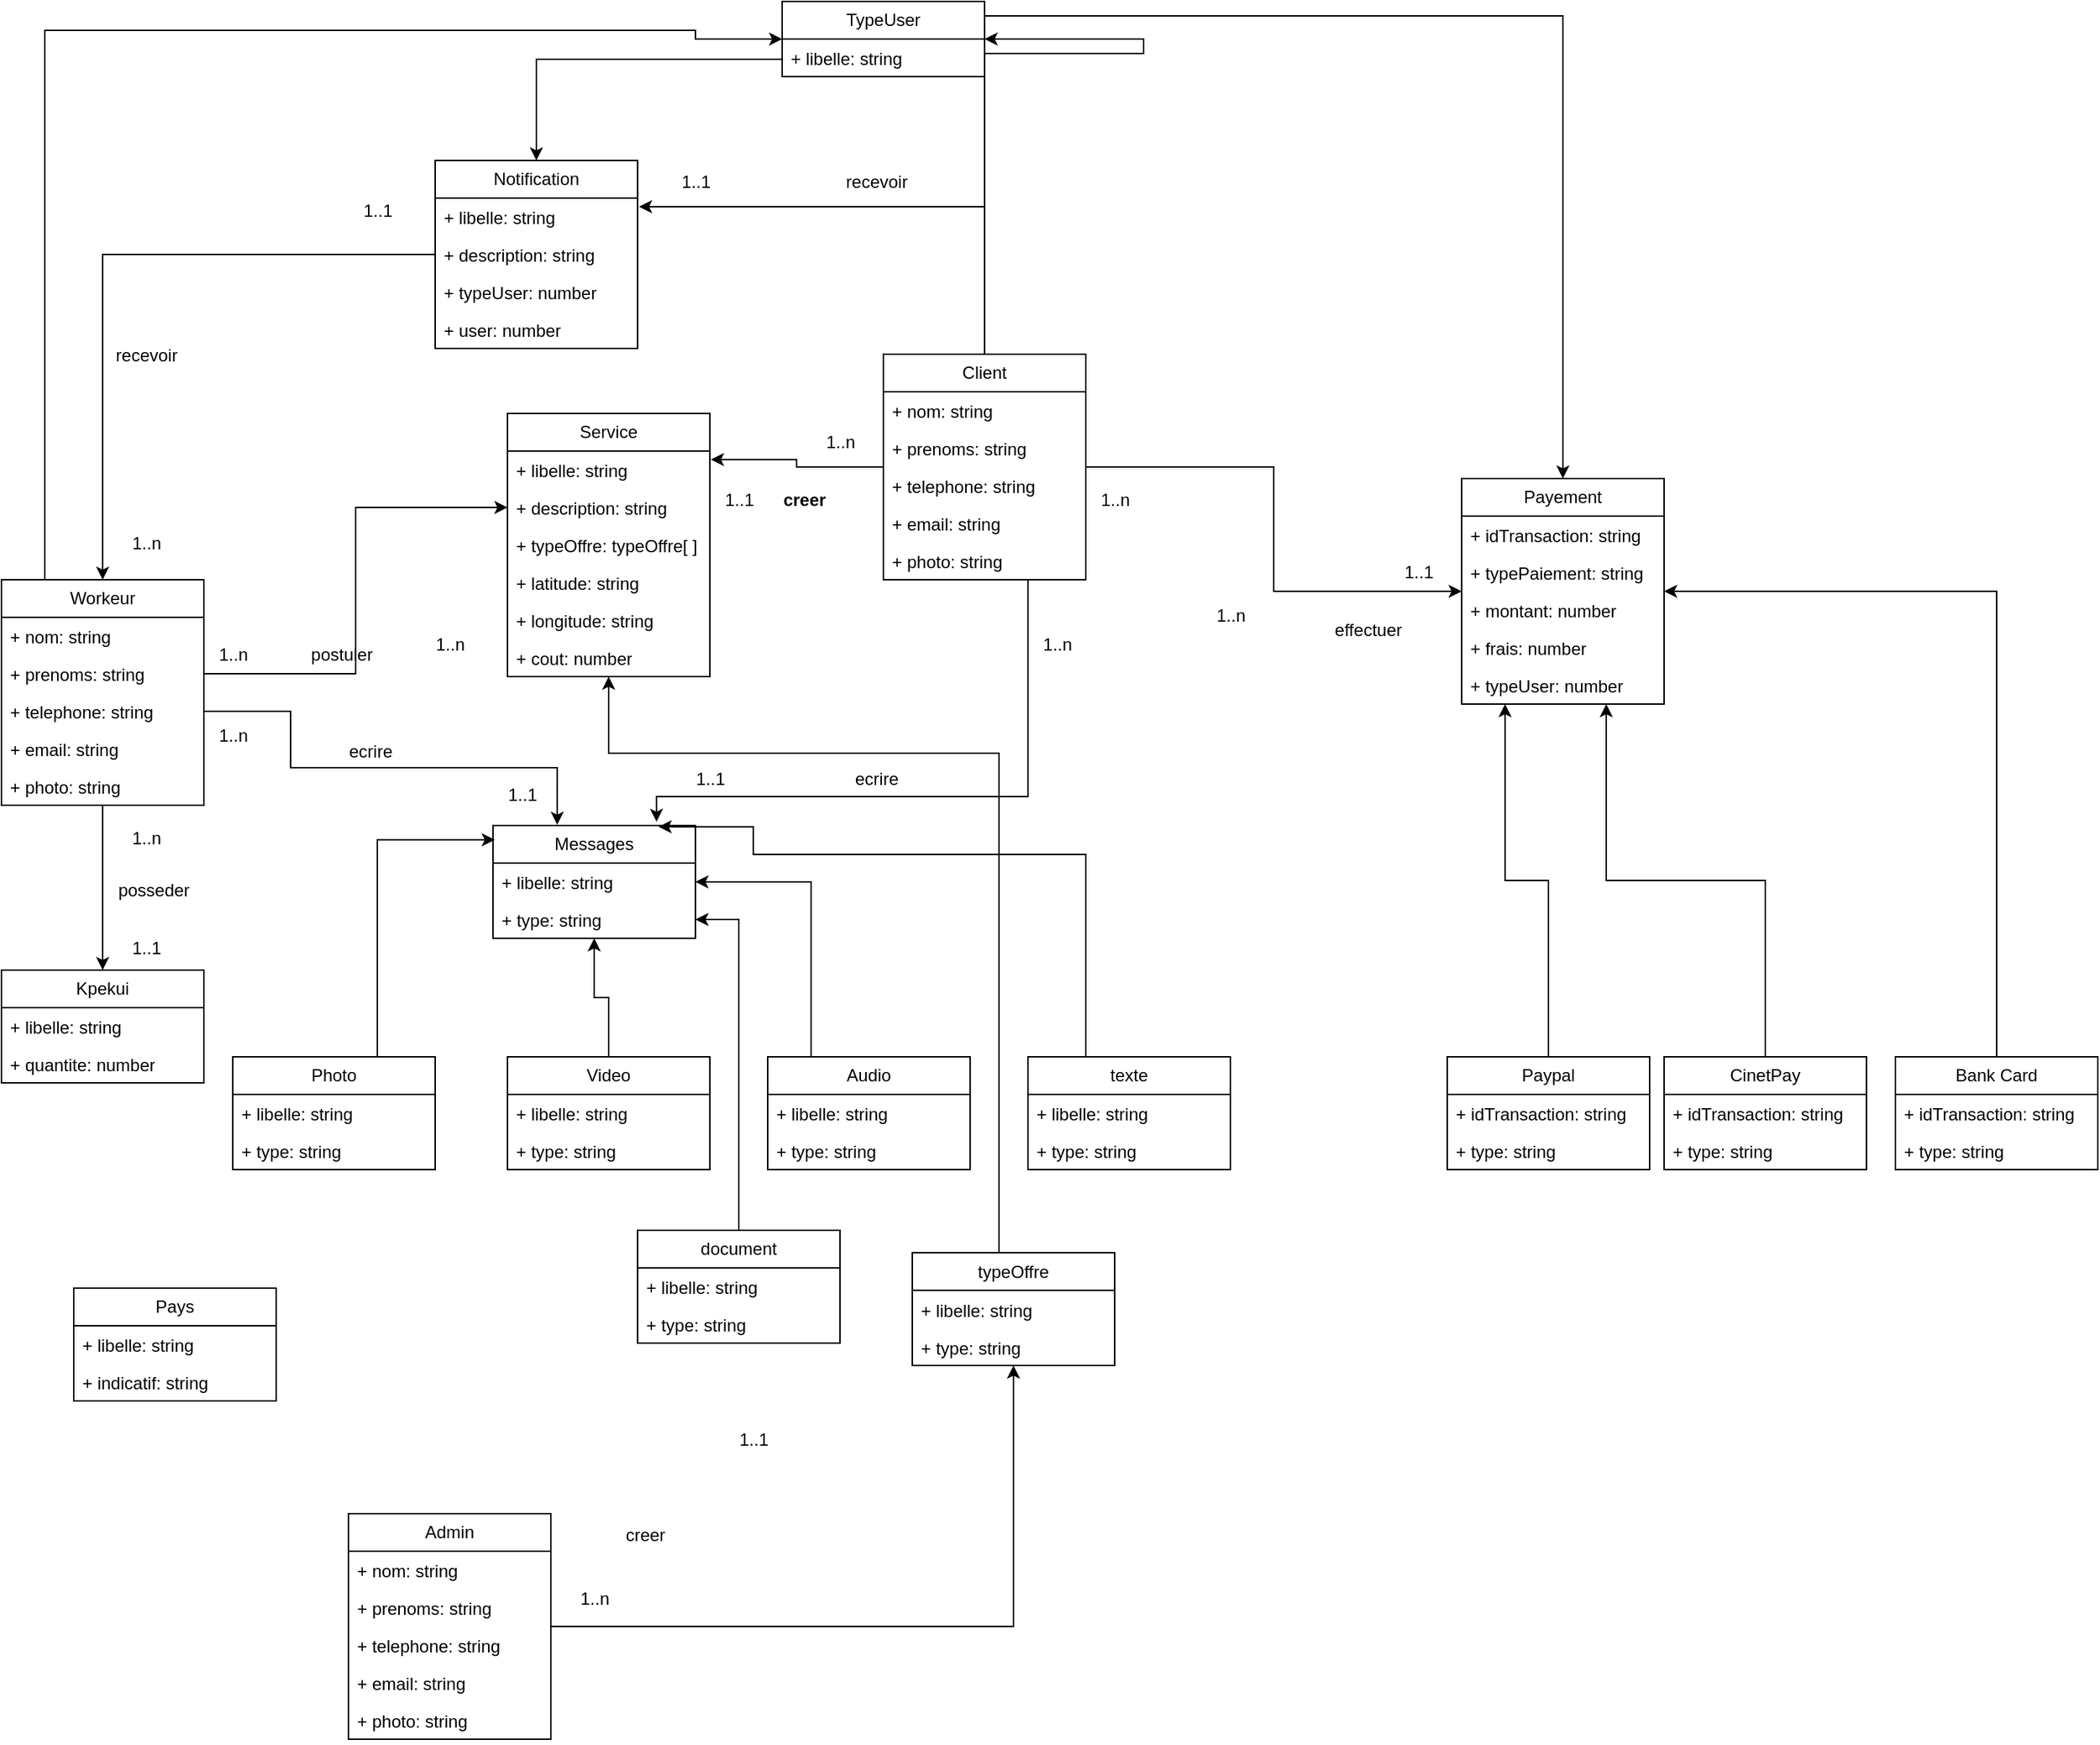 <mxfile version="21.3.8" type="github">
  <diagram id="C5RBs43oDa-KdzZeNtuy" name="Page-1">
    <mxGraphModel dx="637" dy="1489" grid="1" gridSize="10" guides="1" tooltips="1" connect="1" arrows="1" fold="1" page="1" pageScale="1" pageWidth="827" pageHeight="1169" math="0" shadow="0">
      <root>
        <mxCell id="WIyWlLk6GJQsqaUBKTNV-0" />
        <mxCell id="WIyWlLk6GJQsqaUBKTNV-1" parent="WIyWlLk6GJQsqaUBKTNV-0" />
        <mxCell id="6RT0NKWmK1x3yNIF-R0p-103" style="edgeStyle=orthogonalEdgeStyle;rounded=0;orthogonalLoop=1;jettySize=auto;html=1;" parent="WIyWlLk6GJQsqaUBKTNV-1" source="6RT0NKWmK1x3yNIF-R0p-15" target="6RT0NKWmK1x3yNIF-R0p-99" edge="1">
          <mxGeometry relative="1" as="geometry" />
        </mxCell>
        <mxCell id="Tdme0NjsnocyoN_ykCce-9" style="edgeStyle=orthogonalEdgeStyle;rounded=0;orthogonalLoop=1;jettySize=auto;html=1;entryX=0;entryY=0.5;entryDx=0;entryDy=0;" edge="1" parent="WIyWlLk6GJQsqaUBKTNV-1" source="6RT0NKWmK1x3yNIF-R0p-15" target="Tdme0NjsnocyoN_ykCce-4">
          <mxGeometry relative="1" as="geometry">
            <Array as="points">
              <mxPoint x="160" y="-410" />
              <mxPoint x="610" y="-410" />
            </Array>
          </mxGeometry>
        </mxCell>
        <mxCell id="6RT0NKWmK1x3yNIF-R0p-15" value="Workeur" style="swimlane;fontStyle=0;childLayout=stackLayout;horizontal=1;startSize=26;fillColor=none;horizontalStack=0;resizeParent=1;resizeParentMax=0;resizeLast=0;collapsible=1;marginBottom=0;whiteSpace=wrap;html=1;" parent="WIyWlLk6GJQsqaUBKTNV-1" vertex="1">
          <mxGeometry x="130" y="-30" width="140" height="156" as="geometry" />
        </mxCell>
        <mxCell id="6RT0NKWmK1x3yNIF-R0p-16" value="+ nom: string" style="text;strokeColor=none;fillColor=none;align=left;verticalAlign=top;spacingLeft=4;spacingRight=4;overflow=hidden;rotatable=0;points=[[0,0.5],[1,0.5]];portConstraint=eastwest;whiteSpace=wrap;html=1;" parent="6RT0NKWmK1x3yNIF-R0p-15" vertex="1">
          <mxGeometry y="26" width="140" height="26" as="geometry" />
        </mxCell>
        <mxCell id="6RT0NKWmK1x3yNIF-R0p-17" value="+ prenoms: string" style="text;strokeColor=none;fillColor=none;align=left;verticalAlign=top;spacingLeft=4;spacingRight=4;overflow=hidden;rotatable=0;points=[[0,0.5],[1,0.5]];portConstraint=eastwest;whiteSpace=wrap;html=1;" parent="6RT0NKWmK1x3yNIF-R0p-15" vertex="1">
          <mxGeometry y="52" width="140" height="26" as="geometry" />
        </mxCell>
        <mxCell id="6RT0NKWmK1x3yNIF-R0p-18" value="+ telephone: string" style="text;strokeColor=none;fillColor=none;align=left;verticalAlign=top;spacingLeft=4;spacingRight=4;overflow=hidden;rotatable=0;points=[[0,0.5],[1,0.5]];portConstraint=eastwest;whiteSpace=wrap;html=1;" parent="6RT0NKWmK1x3yNIF-R0p-15" vertex="1">
          <mxGeometry y="78" width="140" height="26" as="geometry" />
        </mxCell>
        <mxCell id="6RT0NKWmK1x3yNIF-R0p-19" value="+ email: string" style="text;strokeColor=none;fillColor=none;align=left;verticalAlign=top;spacingLeft=4;spacingRight=4;overflow=hidden;rotatable=0;points=[[0,0.5],[1,0.5]];portConstraint=eastwest;whiteSpace=wrap;html=1;" parent="6RT0NKWmK1x3yNIF-R0p-15" vertex="1">
          <mxGeometry y="104" width="140" height="26" as="geometry" />
        </mxCell>
        <mxCell id="6RT0NKWmK1x3yNIF-R0p-37" value="+ photo: string" style="text;strokeColor=none;fillColor=none;align=left;verticalAlign=top;spacingLeft=4;spacingRight=4;overflow=hidden;rotatable=0;points=[[0,0.5],[1,0.5]];portConstraint=eastwest;whiteSpace=wrap;html=1;" parent="6RT0NKWmK1x3yNIF-R0p-15" vertex="1">
          <mxGeometry y="130" width="140" height="26" as="geometry" />
        </mxCell>
        <mxCell id="6RT0NKWmK1x3yNIF-R0p-22" value="Service" style="swimlane;fontStyle=0;childLayout=stackLayout;horizontal=1;startSize=26;fillColor=none;horizontalStack=0;resizeParent=1;resizeParentMax=0;resizeLast=0;collapsible=1;marginBottom=0;whiteSpace=wrap;html=1;" parent="WIyWlLk6GJQsqaUBKTNV-1" vertex="1">
          <mxGeometry x="480" y="-145" width="140" height="182" as="geometry" />
        </mxCell>
        <mxCell id="6RT0NKWmK1x3yNIF-R0p-23" value="+ libelle: string" style="text;strokeColor=none;fillColor=none;align=left;verticalAlign=top;spacingLeft=4;spacingRight=4;overflow=hidden;rotatable=0;points=[[0,0.5],[1,0.5]];portConstraint=eastwest;whiteSpace=wrap;html=1;" parent="6RT0NKWmK1x3yNIF-R0p-22" vertex="1">
          <mxGeometry y="26" width="140" height="26" as="geometry" />
        </mxCell>
        <mxCell id="6RT0NKWmK1x3yNIF-R0p-24" value="+ description: string" style="text;strokeColor=none;fillColor=none;align=left;verticalAlign=top;spacingLeft=4;spacingRight=4;overflow=hidden;rotatable=0;points=[[0,0.5],[1,0.5]];portConstraint=eastwest;whiteSpace=wrap;html=1;" parent="6RT0NKWmK1x3yNIF-R0p-22" vertex="1">
          <mxGeometry y="52" width="140" height="26" as="geometry" />
        </mxCell>
        <mxCell id="6RT0NKWmK1x3yNIF-R0p-25" value="+ typeOffre: typeOffre[ ]" style="text;strokeColor=none;fillColor=none;align=left;verticalAlign=top;spacingLeft=4;spacingRight=4;overflow=hidden;rotatable=0;points=[[0,0.5],[1,0.5]];portConstraint=eastwest;whiteSpace=wrap;html=1;" parent="6RT0NKWmK1x3yNIF-R0p-22" vertex="1">
          <mxGeometry y="78" width="140" height="26" as="geometry" />
        </mxCell>
        <mxCell id="6RT0NKWmK1x3yNIF-R0p-125" value="+ latitude: string" style="text;strokeColor=none;fillColor=none;align=left;verticalAlign=top;spacingLeft=4;spacingRight=4;overflow=hidden;rotatable=0;points=[[0,0.5],[1,0.5]];portConstraint=eastwest;whiteSpace=wrap;html=1;" parent="6RT0NKWmK1x3yNIF-R0p-22" vertex="1">
          <mxGeometry y="104" width="140" height="26" as="geometry" />
        </mxCell>
        <mxCell id="6RT0NKWmK1x3yNIF-R0p-126" value="+ longitude: string" style="text;strokeColor=none;fillColor=none;align=left;verticalAlign=top;spacingLeft=4;spacingRight=4;overflow=hidden;rotatable=0;points=[[0,0.5],[1,0.5]];portConstraint=eastwest;whiteSpace=wrap;html=1;" parent="6RT0NKWmK1x3yNIF-R0p-22" vertex="1">
          <mxGeometry y="130" width="140" height="26" as="geometry" />
        </mxCell>
        <mxCell id="6RT0NKWmK1x3yNIF-R0p-127" value="+ cout: number" style="text;strokeColor=none;fillColor=none;align=left;verticalAlign=top;spacingLeft=4;spacingRight=4;overflow=hidden;rotatable=0;points=[[0,0.5],[1,0.5]];portConstraint=eastwest;whiteSpace=wrap;html=1;" parent="6RT0NKWmK1x3yNIF-R0p-22" vertex="1">
          <mxGeometry y="156" width="140" height="26" as="geometry" />
        </mxCell>
        <mxCell id="6RT0NKWmK1x3yNIF-R0p-27" style="edgeStyle=orthogonalEdgeStyle;rounded=0;orthogonalLoop=1;jettySize=auto;html=1;entryX=0;entryY=0.5;entryDx=0;entryDy=0;" parent="WIyWlLk6GJQsqaUBKTNV-1" source="6RT0NKWmK1x3yNIF-R0p-17" target="6RT0NKWmK1x3yNIF-R0p-24" edge="1">
          <mxGeometry relative="1" as="geometry" />
        </mxCell>
        <mxCell id="6RT0NKWmK1x3yNIF-R0p-28" value="1..n" style="text;html=1;align=center;verticalAlign=middle;resizable=0;points=[];autosize=1;strokeColor=none;fillColor=none;" parent="WIyWlLk6GJQsqaUBKTNV-1" vertex="1">
          <mxGeometry x="270" y="7" width="40" height="30" as="geometry" />
        </mxCell>
        <mxCell id="6RT0NKWmK1x3yNIF-R0p-29" value="1..n" style="text;html=1;align=center;verticalAlign=middle;resizable=0;points=[];autosize=1;strokeColor=none;fillColor=none;" parent="WIyWlLk6GJQsqaUBKTNV-1" vertex="1">
          <mxGeometry x="420" width="40" height="30" as="geometry" />
        </mxCell>
        <mxCell id="6RT0NKWmK1x3yNIF-R0p-30" value="postuler" style="text;html=1;align=center;verticalAlign=middle;resizable=0;points=[];autosize=1;strokeColor=none;fillColor=none;" parent="WIyWlLk6GJQsqaUBKTNV-1" vertex="1">
          <mxGeometry x="330" y="7" width="70" height="30" as="geometry" />
        </mxCell>
        <mxCell id="6RT0NKWmK1x3yNIF-R0p-39" style="edgeStyle=orthogonalEdgeStyle;rounded=0;orthogonalLoop=1;jettySize=auto;html=1;entryX=1.005;entryY=0.175;entryDx=0;entryDy=0;entryPerimeter=0;" parent="WIyWlLk6GJQsqaUBKTNV-1" source="6RT0NKWmK1x3yNIF-R0p-31" target="6RT0NKWmK1x3yNIF-R0p-22" edge="1">
          <mxGeometry relative="1" as="geometry" />
        </mxCell>
        <mxCell id="6RT0NKWmK1x3yNIF-R0p-68" style="edgeStyle=orthogonalEdgeStyle;rounded=0;orthogonalLoop=1;jettySize=auto;html=1;entryX=0.808;entryY=-0.033;entryDx=0;entryDy=0;entryPerimeter=0;" parent="WIyWlLk6GJQsqaUBKTNV-1" source="6RT0NKWmK1x3yNIF-R0p-31" target="6RT0NKWmK1x3yNIF-R0p-43" edge="1">
          <mxGeometry relative="1" as="geometry">
            <Array as="points">
              <mxPoint x="840" y="120" />
              <mxPoint x="583" y="120" />
            </Array>
          </mxGeometry>
        </mxCell>
        <mxCell id="6RT0NKWmK1x3yNIF-R0p-113" style="edgeStyle=orthogonalEdgeStyle;rounded=0;orthogonalLoop=1;jettySize=auto;html=1;entryX=1.007;entryY=0.231;entryDx=0;entryDy=0;entryPerimeter=0;" parent="WIyWlLk6GJQsqaUBKTNV-1" source="6RT0NKWmK1x3yNIF-R0p-31" target="6RT0NKWmK1x3yNIF-R0p-108" edge="1">
          <mxGeometry relative="1" as="geometry" />
        </mxCell>
        <mxCell id="Tdme0NjsnocyoN_ykCce-10" style="edgeStyle=orthogonalEdgeStyle;rounded=0;orthogonalLoop=1;jettySize=auto;html=1;entryX=1;entryY=0.5;entryDx=0;entryDy=0;" edge="1" parent="WIyWlLk6GJQsqaUBKTNV-1" source="6RT0NKWmK1x3yNIF-R0p-31" target="Tdme0NjsnocyoN_ykCce-4">
          <mxGeometry relative="1" as="geometry">
            <Array as="points">
              <mxPoint x="920" y="-394" />
            </Array>
          </mxGeometry>
        </mxCell>
        <mxCell id="Tdme0NjsnocyoN_ykCce-14" style="edgeStyle=orthogonalEdgeStyle;rounded=0;orthogonalLoop=1;jettySize=auto;html=1;" edge="1" parent="WIyWlLk6GJQsqaUBKTNV-1" source="6RT0NKWmK1x3yNIF-R0p-31" target="6RT0NKWmK1x3yNIF-R0p-75">
          <mxGeometry relative="1" as="geometry" />
        </mxCell>
        <mxCell id="6RT0NKWmK1x3yNIF-R0p-31" value="Client" style="swimlane;fontStyle=0;childLayout=stackLayout;horizontal=1;startSize=26;fillColor=none;horizontalStack=0;resizeParent=1;resizeParentMax=0;resizeLast=0;collapsible=1;marginBottom=0;whiteSpace=wrap;html=1;" parent="WIyWlLk6GJQsqaUBKTNV-1" vertex="1">
          <mxGeometry x="740" y="-186" width="140" height="156" as="geometry" />
        </mxCell>
        <mxCell id="6RT0NKWmK1x3yNIF-R0p-32" value="+ nom: string" style="text;strokeColor=none;fillColor=none;align=left;verticalAlign=top;spacingLeft=4;spacingRight=4;overflow=hidden;rotatable=0;points=[[0,0.5],[1,0.5]];portConstraint=eastwest;whiteSpace=wrap;html=1;" parent="6RT0NKWmK1x3yNIF-R0p-31" vertex="1">
          <mxGeometry y="26" width="140" height="26" as="geometry" />
        </mxCell>
        <mxCell id="6RT0NKWmK1x3yNIF-R0p-33" value="+ prenoms: string" style="text;strokeColor=none;fillColor=none;align=left;verticalAlign=top;spacingLeft=4;spacingRight=4;overflow=hidden;rotatable=0;points=[[0,0.5],[1,0.5]];portConstraint=eastwest;whiteSpace=wrap;html=1;" parent="6RT0NKWmK1x3yNIF-R0p-31" vertex="1">
          <mxGeometry y="52" width="140" height="26" as="geometry" />
        </mxCell>
        <mxCell id="6RT0NKWmK1x3yNIF-R0p-34" value="+ telephone: string" style="text;strokeColor=none;fillColor=none;align=left;verticalAlign=top;spacingLeft=4;spacingRight=4;overflow=hidden;rotatable=0;points=[[0,0.5],[1,0.5]];portConstraint=eastwest;whiteSpace=wrap;html=1;" parent="6RT0NKWmK1x3yNIF-R0p-31" vertex="1">
          <mxGeometry y="78" width="140" height="26" as="geometry" />
        </mxCell>
        <mxCell id="6RT0NKWmK1x3yNIF-R0p-35" value="+ email: string" style="text;strokeColor=none;fillColor=none;align=left;verticalAlign=top;spacingLeft=4;spacingRight=4;overflow=hidden;rotatable=0;points=[[0,0.5],[1,0.5]];portConstraint=eastwest;whiteSpace=wrap;html=1;" parent="6RT0NKWmK1x3yNIF-R0p-31" vertex="1">
          <mxGeometry y="104" width="140" height="26" as="geometry" />
        </mxCell>
        <mxCell id="6RT0NKWmK1x3yNIF-R0p-38" value="+ photo: string" style="text;strokeColor=none;fillColor=none;align=left;verticalAlign=top;spacingLeft=4;spacingRight=4;overflow=hidden;rotatable=0;points=[[0,0.5],[1,0.5]];portConstraint=eastwest;whiteSpace=wrap;html=1;" parent="6RT0NKWmK1x3yNIF-R0p-31" vertex="1">
          <mxGeometry y="130" width="140" height="26" as="geometry" />
        </mxCell>
        <mxCell id="6RT0NKWmK1x3yNIF-R0p-40" value="1..n" style="text;html=1;align=center;verticalAlign=middle;resizable=0;points=[];autosize=1;strokeColor=none;fillColor=none;" parent="WIyWlLk6GJQsqaUBKTNV-1" vertex="1">
          <mxGeometry x="690" y="-140" width="40" height="30" as="geometry" />
        </mxCell>
        <mxCell id="6RT0NKWmK1x3yNIF-R0p-41" value="creer" style="text;html=1;align=center;verticalAlign=middle;resizable=0;points=[];autosize=1;strokeColor=none;fillColor=none;fontStyle=1" parent="WIyWlLk6GJQsqaUBKTNV-1" vertex="1">
          <mxGeometry x="660" y="-100" width="50" height="30" as="geometry" />
        </mxCell>
        <mxCell id="6RT0NKWmK1x3yNIF-R0p-42" value="1..1" style="text;html=1;align=center;verticalAlign=middle;resizable=0;points=[];autosize=1;strokeColor=none;fillColor=none;" parent="WIyWlLk6GJQsqaUBKTNV-1" vertex="1">
          <mxGeometry x="620" y="-100" width="40" height="30" as="geometry" />
        </mxCell>
        <mxCell id="6RT0NKWmK1x3yNIF-R0p-43" value="Messages" style="swimlane;fontStyle=0;childLayout=stackLayout;horizontal=1;startSize=26;fillColor=none;horizontalStack=0;resizeParent=1;resizeParentMax=0;resizeLast=0;collapsible=1;marginBottom=0;whiteSpace=wrap;html=1;" parent="WIyWlLk6GJQsqaUBKTNV-1" vertex="1">
          <mxGeometry x="470" y="140" width="140" height="78" as="geometry" />
        </mxCell>
        <mxCell id="6RT0NKWmK1x3yNIF-R0p-44" value="+ libelle: string" style="text;strokeColor=none;fillColor=none;align=left;verticalAlign=top;spacingLeft=4;spacingRight=4;overflow=hidden;rotatable=0;points=[[0,0.5],[1,0.5]];portConstraint=eastwest;whiteSpace=wrap;html=1;" parent="6RT0NKWmK1x3yNIF-R0p-43" vertex="1">
          <mxGeometry y="26" width="140" height="26" as="geometry" />
        </mxCell>
        <mxCell id="6RT0NKWmK1x3yNIF-R0p-47" value="+ type: string" style="text;strokeColor=none;fillColor=none;align=left;verticalAlign=top;spacingLeft=4;spacingRight=4;overflow=hidden;rotatable=0;points=[[0,0.5],[1,0.5]];portConstraint=eastwest;whiteSpace=wrap;html=1;" parent="6RT0NKWmK1x3yNIF-R0p-43" vertex="1">
          <mxGeometry y="52" width="140" height="26" as="geometry" />
        </mxCell>
        <mxCell id="6RT0NKWmK1x3yNIF-R0p-62" style="edgeStyle=orthogonalEdgeStyle;rounded=0;orthogonalLoop=1;jettySize=auto;html=1;entryX=0.009;entryY=0.127;entryDx=0;entryDy=0;entryPerimeter=0;" parent="WIyWlLk6GJQsqaUBKTNV-1" source="6RT0NKWmK1x3yNIF-R0p-48" target="6RT0NKWmK1x3yNIF-R0p-43" edge="1">
          <mxGeometry relative="1" as="geometry">
            <Array as="points">
              <mxPoint x="390" y="150" />
            </Array>
          </mxGeometry>
        </mxCell>
        <mxCell id="6RT0NKWmK1x3yNIF-R0p-48" value="Photo" style="swimlane;fontStyle=0;childLayout=stackLayout;horizontal=1;startSize=26;fillColor=none;horizontalStack=0;resizeParent=1;resizeParentMax=0;resizeLast=0;collapsible=1;marginBottom=0;whiteSpace=wrap;html=1;" parent="WIyWlLk6GJQsqaUBKTNV-1" vertex="1">
          <mxGeometry x="290" y="300" width="140" height="78" as="geometry" />
        </mxCell>
        <mxCell id="6RT0NKWmK1x3yNIF-R0p-49" value="+ libelle: string" style="text;strokeColor=none;fillColor=none;align=left;verticalAlign=top;spacingLeft=4;spacingRight=4;overflow=hidden;rotatable=0;points=[[0,0.5],[1,0.5]];portConstraint=eastwest;whiteSpace=wrap;html=1;" parent="6RT0NKWmK1x3yNIF-R0p-48" vertex="1">
          <mxGeometry y="26" width="140" height="26" as="geometry" />
        </mxCell>
        <mxCell id="6RT0NKWmK1x3yNIF-R0p-50" value="+ type: string" style="text;strokeColor=none;fillColor=none;align=left;verticalAlign=top;spacingLeft=4;spacingRight=4;overflow=hidden;rotatable=0;points=[[0,0.5],[1,0.5]];portConstraint=eastwest;whiteSpace=wrap;html=1;" parent="6RT0NKWmK1x3yNIF-R0p-48" vertex="1">
          <mxGeometry y="52" width="140" height="26" as="geometry" />
        </mxCell>
        <mxCell id="6RT0NKWmK1x3yNIF-R0p-61" style="edgeStyle=orthogonalEdgeStyle;rounded=0;orthogonalLoop=1;jettySize=auto;html=1;" parent="WIyWlLk6GJQsqaUBKTNV-1" source="6RT0NKWmK1x3yNIF-R0p-51" target="6RT0NKWmK1x3yNIF-R0p-43" edge="1">
          <mxGeometry relative="1" as="geometry" />
        </mxCell>
        <mxCell id="6RT0NKWmK1x3yNIF-R0p-51" value="Video" style="swimlane;fontStyle=0;childLayout=stackLayout;horizontal=1;startSize=26;fillColor=none;horizontalStack=0;resizeParent=1;resizeParentMax=0;resizeLast=0;collapsible=1;marginBottom=0;whiteSpace=wrap;html=1;" parent="WIyWlLk6GJQsqaUBKTNV-1" vertex="1">
          <mxGeometry x="480" y="300" width="140" height="78" as="geometry" />
        </mxCell>
        <mxCell id="6RT0NKWmK1x3yNIF-R0p-52" value="+ libelle: string" style="text;strokeColor=none;fillColor=none;align=left;verticalAlign=top;spacingLeft=4;spacingRight=4;overflow=hidden;rotatable=0;points=[[0,0.5],[1,0.5]];portConstraint=eastwest;whiteSpace=wrap;html=1;" parent="6RT0NKWmK1x3yNIF-R0p-51" vertex="1">
          <mxGeometry y="26" width="140" height="26" as="geometry" />
        </mxCell>
        <mxCell id="6RT0NKWmK1x3yNIF-R0p-53" value="+ type: string" style="text;strokeColor=none;fillColor=none;align=left;verticalAlign=top;spacingLeft=4;spacingRight=4;overflow=hidden;rotatable=0;points=[[0,0.5],[1,0.5]];portConstraint=eastwest;whiteSpace=wrap;html=1;" parent="6RT0NKWmK1x3yNIF-R0p-51" vertex="1">
          <mxGeometry y="52" width="140" height="26" as="geometry" />
        </mxCell>
        <mxCell id="6RT0NKWmK1x3yNIF-R0p-63" style="edgeStyle=orthogonalEdgeStyle;rounded=0;orthogonalLoop=1;jettySize=auto;html=1;" parent="WIyWlLk6GJQsqaUBKTNV-1" source="6RT0NKWmK1x3yNIF-R0p-54" target="6RT0NKWmK1x3yNIF-R0p-43" edge="1">
          <mxGeometry relative="1" as="geometry">
            <Array as="points">
              <mxPoint x="690" y="179" />
            </Array>
          </mxGeometry>
        </mxCell>
        <mxCell id="6RT0NKWmK1x3yNIF-R0p-54" value="Audio" style="swimlane;fontStyle=0;childLayout=stackLayout;horizontal=1;startSize=26;fillColor=none;horizontalStack=0;resizeParent=1;resizeParentMax=0;resizeLast=0;collapsible=1;marginBottom=0;whiteSpace=wrap;html=1;" parent="WIyWlLk6GJQsqaUBKTNV-1" vertex="1">
          <mxGeometry x="660" y="300" width="140" height="78" as="geometry" />
        </mxCell>
        <mxCell id="6RT0NKWmK1x3yNIF-R0p-55" value="+ libelle: string" style="text;strokeColor=none;fillColor=none;align=left;verticalAlign=top;spacingLeft=4;spacingRight=4;overflow=hidden;rotatable=0;points=[[0,0.5],[1,0.5]];portConstraint=eastwest;whiteSpace=wrap;html=1;" parent="6RT0NKWmK1x3yNIF-R0p-54" vertex="1">
          <mxGeometry y="26" width="140" height="26" as="geometry" />
        </mxCell>
        <mxCell id="6RT0NKWmK1x3yNIF-R0p-56" value="+ type: string" style="text;strokeColor=none;fillColor=none;align=left;verticalAlign=top;spacingLeft=4;spacingRight=4;overflow=hidden;rotatable=0;points=[[0,0.5],[1,0.5]];portConstraint=eastwest;whiteSpace=wrap;html=1;" parent="6RT0NKWmK1x3yNIF-R0p-54" vertex="1">
          <mxGeometry y="52" width="140" height="26" as="geometry" />
        </mxCell>
        <mxCell id="6RT0NKWmK1x3yNIF-R0p-64" style="edgeStyle=orthogonalEdgeStyle;rounded=0;orthogonalLoop=1;jettySize=auto;html=1;entryX=0.818;entryY=0.011;entryDx=0;entryDy=0;entryPerimeter=0;" parent="WIyWlLk6GJQsqaUBKTNV-1" source="6RT0NKWmK1x3yNIF-R0p-57" target="6RT0NKWmK1x3yNIF-R0p-43" edge="1">
          <mxGeometry relative="1" as="geometry">
            <Array as="points">
              <mxPoint x="880" y="160" />
              <mxPoint x="650" y="160" />
              <mxPoint x="650" y="141" />
            </Array>
          </mxGeometry>
        </mxCell>
        <mxCell id="6RT0NKWmK1x3yNIF-R0p-57" value="texte" style="swimlane;fontStyle=0;childLayout=stackLayout;horizontal=1;startSize=26;fillColor=none;horizontalStack=0;resizeParent=1;resizeParentMax=0;resizeLast=0;collapsible=1;marginBottom=0;whiteSpace=wrap;html=1;" parent="WIyWlLk6GJQsqaUBKTNV-1" vertex="1">
          <mxGeometry x="840" y="300" width="140" height="78" as="geometry" />
        </mxCell>
        <mxCell id="6RT0NKWmK1x3yNIF-R0p-58" value="+ libelle: string" style="text;strokeColor=none;fillColor=none;align=left;verticalAlign=top;spacingLeft=4;spacingRight=4;overflow=hidden;rotatable=0;points=[[0,0.5],[1,0.5]];portConstraint=eastwest;whiteSpace=wrap;html=1;" parent="6RT0NKWmK1x3yNIF-R0p-57" vertex="1">
          <mxGeometry y="26" width="140" height="26" as="geometry" />
        </mxCell>
        <mxCell id="6RT0NKWmK1x3yNIF-R0p-59" value="+ type: string" style="text;strokeColor=none;fillColor=none;align=left;verticalAlign=top;spacingLeft=4;spacingRight=4;overflow=hidden;rotatable=0;points=[[0,0.5],[1,0.5]];portConstraint=eastwest;whiteSpace=wrap;html=1;" parent="6RT0NKWmK1x3yNIF-R0p-57" vertex="1">
          <mxGeometry y="52" width="140" height="26" as="geometry" />
        </mxCell>
        <mxCell id="6RT0NKWmK1x3yNIF-R0p-66" style="edgeStyle=orthogonalEdgeStyle;rounded=0;orthogonalLoop=1;jettySize=auto;html=1;entryX=0.317;entryY=-0.007;entryDx=0;entryDy=0;entryPerimeter=0;" parent="WIyWlLk6GJQsqaUBKTNV-1" source="6RT0NKWmK1x3yNIF-R0p-18" target="6RT0NKWmK1x3yNIF-R0p-43" edge="1">
          <mxGeometry relative="1" as="geometry">
            <Array as="points">
              <mxPoint x="330" y="61" />
              <mxPoint x="330" y="100" />
              <mxPoint x="514" y="100" />
            </Array>
          </mxGeometry>
        </mxCell>
        <mxCell id="6RT0NKWmK1x3yNIF-R0p-67" value="ecrire" style="text;html=1;align=center;verticalAlign=middle;resizable=0;points=[];autosize=1;strokeColor=none;fillColor=none;" parent="WIyWlLk6GJQsqaUBKTNV-1" vertex="1">
          <mxGeometry x="360" y="74" width="50" height="30" as="geometry" />
        </mxCell>
        <mxCell id="6RT0NKWmK1x3yNIF-R0p-69" value="ecrire" style="text;html=1;align=center;verticalAlign=middle;resizable=0;points=[];autosize=1;strokeColor=none;fillColor=none;" parent="WIyWlLk6GJQsqaUBKTNV-1" vertex="1">
          <mxGeometry x="710" y="93" width="50" height="30" as="geometry" />
        </mxCell>
        <mxCell id="6RT0NKWmK1x3yNIF-R0p-70" value="1..n" style="text;html=1;align=center;verticalAlign=middle;resizable=0;points=[];autosize=1;strokeColor=none;fillColor=none;" parent="WIyWlLk6GJQsqaUBKTNV-1" vertex="1">
          <mxGeometry x="270" y="63" width="40" height="30" as="geometry" />
        </mxCell>
        <mxCell id="6RT0NKWmK1x3yNIF-R0p-71" value="1..n" style="text;html=1;align=center;verticalAlign=middle;resizable=0;points=[];autosize=1;strokeColor=none;fillColor=none;" parent="WIyWlLk6GJQsqaUBKTNV-1" vertex="1">
          <mxGeometry x="840" width="40" height="30" as="geometry" />
        </mxCell>
        <mxCell id="6RT0NKWmK1x3yNIF-R0p-72" value="1..1" style="text;html=1;align=center;verticalAlign=middle;resizable=0;points=[];autosize=1;strokeColor=none;fillColor=none;" parent="WIyWlLk6GJQsqaUBKTNV-1" vertex="1">
          <mxGeometry x="600" y="93" width="40" height="30" as="geometry" />
        </mxCell>
        <mxCell id="6RT0NKWmK1x3yNIF-R0p-73" value="1..1" style="text;html=1;align=center;verticalAlign=middle;resizable=0;points=[];autosize=1;strokeColor=none;fillColor=none;" parent="WIyWlLk6GJQsqaUBKTNV-1" vertex="1">
          <mxGeometry x="470" y="104" width="40" height="30" as="geometry" />
        </mxCell>
        <mxCell id="6RT0NKWmK1x3yNIF-R0p-75" value="Payement" style="swimlane;fontStyle=0;childLayout=stackLayout;horizontal=1;startSize=26;fillColor=none;horizontalStack=0;resizeParent=1;resizeParentMax=0;resizeLast=0;collapsible=1;marginBottom=0;whiteSpace=wrap;html=1;" parent="WIyWlLk6GJQsqaUBKTNV-1" vertex="1">
          <mxGeometry x="1140" y="-100" width="140" height="156" as="geometry" />
        </mxCell>
        <mxCell id="6RT0NKWmK1x3yNIF-R0p-77" value="+ idTransaction: string" style="text;strokeColor=none;fillColor=none;align=left;verticalAlign=top;spacingLeft=4;spacingRight=4;overflow=hidden;rotatable=0;points=[[0,0.5],[1,0.5]];portConstraint=eastwest;whiteSpace=wrap;html=1;" parent="6RT0NKWmK1x3yNIF-R0p-75" vertex="1">
          <mxGeometry y="26" width="140" height="26" as="geometry" />
        </mxCell>
        <mxCell id="6RT0NKWmK1x3yNIF-R0p-78" value="+ typePaiement: string" style="text;strokeColor=none;fillColor=none;align=left;verticalAlign=top;spacingLeft=4;spacingRight=4;overflow=hidden;rotatable=0;points=[[0,0.5],[1,0.5]];portConstraint=eastwest;whiteSpace=wrap;html=1;" parent="6RT0NKWmK1x3yNIF-R0p-75" vertex="1">
          <mxGeometry y="52" width="140" height="26" as="geometry" />
        </mxCell>
        <mxCell id="6RT0NKWmK1x3yNIF-R0p-128" value="+ montant: number" style="text;strokeColor=none;fillColor=none;align=left;verticalAlign=top;spacingLeft=4;spacingRight=4;overflow=hidden;rotatable=0;points=[[0,0.5],[1,0.5]];portConstraint=eastwest;whiteSpace=wrap;html=1;" parent="6RT0NKWmK1x3yNIF-R0p-75" vertex="1">
          <mxGeometry y="78" width="140" height="26" as="geometry" />
        </mxCell>
        <mxCell id="6RT0NKWmK1x3yNIF-R0p-129" value="+ frais: number" style="text;strokeColor=none;fillColor=none;align=left;verticalAlign=top;spacingLeft=4;spacingRight=4;overflow=hidden;rotatable=0;points=[[0,0.5],[1,0.5]];portConstraint=eastwest;whiteSpace=wrap;html=1;" parent="6RT0NKWmK1x3yNIF-R0p-75" vertex="1">
          <mxGeometry y="104" width="140" height="26" as="geometry" />
        </mxCell>
        <mxCell id="Tdme0NjsnocyoN_ykCce-13" value="+ typeUser: number" style="text;strokeColor=none;fillColor=none;align=left;verticalAlign=top;spacingLeft=4;spacingRight=4;overflow=hidden;rotatable=0;points=[[0,0.5],[1,0.5]];portConstraint=eastwest;whiteSpace=wrap;html=1;" vertex="1" parent="6RT0NKWmK1x3yNIF-R0p-75">
          <mxGeometry y="130" width="140" height="26" as="geometry" />
        </mxCell>
        <mxCell id="Tdme0NjsnocyoN_ykCce-17" style="edgeStyle=orthogonalEdgeStyle;rounded=0;orthogonalLoop=1;jettySize=auto;html=1;" edge="1" parent="WIyWlLk6GJQsqaUBKTNV-1" source="6RT0NKWmK1x3yNIF-R0p-81" target="6RT0NKWmK1x3yNIF-R0p-75">
          <mxGeometry relative="1" as="geometry">
            <Array as="points">
              <mxPoint x="1200" y="178" />
              <mxPoint x="1170" y="178" />
            </Array>
          </mxGeometry>
        </mxCell>
        <mxCell id="6RT0NKWmK1x3yNIF-R0p-81" value="Paypal" style="swimlane;fontStyle=0;childLayout=stackLayout;horizontal=1;startSize=26;fillColor=none;horizontalStack=0;resizeParent=1;resizeParentMax=0;resizeLast=0;collapsible=1;marginBottom=0;whiteSpace=wrap;html=1;" parent="WIyWlLk6GJQsqaUBKTNV-1" vertex="1">
          <mxGeometry x="1130" y="300" width="140" height="78" as="geometry" />
        </mxCell>
        <mxCell id="6RT0NKWmK1x3yNIF-R0p-82" value="+ idTransaction: string" style="text;strokeColor=none;fillColor=none;align=left;verticalAlign=top;spacingLeft=4;spacingRight=4;overflow=hidden;rotatable=0;points=[[0,0.5],[1,0.5]];portConstraint=eastwest;whiteSpace=wrap;html=1;" parent="6RT0NKWmK1x3yNIF-R0p-81" vertex="1">
          <mxGeometry y="26" width="140" height="26" as="geometry" />
        </mxCell>
        <mxCell id="6RT0NKWmK1x3yNIF-R0p-83" value="+ type: string" style="text;strokeColor=none;fillColor=none;align=left;verticalAlign=top;spacingLeft=4;spacingRight=4;overflow=hidden;rotatable=0;points=[[0,0.5],[1,0.5]];portConstraint=eastwest;whiteSpace=wrap;html=1;" parent="6RT0NKWmK1x3yNIF-R0p-81" vertex="1">
          <mxGeometry y="52" width="140" height="26" as="geometry" />
        </mxCell>
        <mxCell id="Tdme0NjsnocyoN_ykCce-16" style="edgeStyle=orthogonalEdgeStyle;rounded=0;orthogonalLoop=1;jettySize=auto;html=1;" edge="1" parent="WIyWlLk6GJQsqaUBKTNV-1" source="6RT0NKWmK1x3yNIF-R0p-84" target="6RT0NKWmK1x3yNIF-R0p-75">
          <mxGeometry relative="1" as="geometry">
            <Array as="points">
              <mxPoint x="1350" y="178" />
              <mxPoint x="1240" y="178" />
            </Array>
          </mxGeometry>
        </mxCell>
        <mxCell id="6RT0NKWmK1x3yNIF-R0p-84" value="CinetPay" style="swimlane;fontStyle=0;childLayout=stackLayout;horizontal=1;startSize=26;fillColor=none;horizontalStack=0;resizeParent=1;resizeParentMax=0;resizeLast=0;collapsible=1;marginBottom=0;whiteSpace=wrap;html=1;" parent="WIyWlLk6GJQsqaUBKTNV-1" vertex="1">
          <mxGeometry x="1280" y="300" width="140" height="78" as="geometry" />
        </mxCell>
        <mxCell id="6RT0NKWmK1x3yNIF-R0p-85" value="+ idTransaction: string" style="text;strokeColor=none;fillColor=none;align=left;verticalAlign=top;spacingLeft=4;spacingRight=4;overflow=hidden;rotatable=0;points=[[0,0.5],[1,0.5]];portConstraint=eastwest;whiteSpace=wrap;html=1;" parent="6RT0NKWmK1x3yNIF-R0p-84" vertex="1">
          <mxGeometry y="26" width="140" height="26" as="geometry" />
        </mxCell>
        <mxCell id="6RT0NKWmK1x3yNIF-R0p-86" value="+ type: string" style="text;strokeColor=none;fillColor=none;align=left;verticalAlign=top;spacingLeft=4;spacingRight=4;overflow=hidden;rotatable=0;points=[[0,0.5],[1,0.5]];portConstraint=eastwest;whiteSpace=wrap;html=1;" parent="6RT0NKWmK1x3yNIF-R0p-84" vertex="1">
          <mxGeometry y="52" width="140" height="26" as="geometry" />
        </mxCell>
        <mxCell id="Tdme0NjsnocyoN_ykCce-15" style="edgeStyle=orthogonalEdgeStyle;rounded=0;orthogonalLoop=1;jettySize=auto;html=1;" edge="1" parent="WIyWlLk6GJQsqaUBKTNV-1" source="6RT0NKWmK1x3yNIF-R0p-87" target="6RT0NKWmK1x3yNIF-R0p-75">
          <mxGeometry relative="1" as="geometry">
            <Array as="points">
              <mxPoint x="1510" y="-22" />
            </Array>
          </mxGeometry>
        </mxCell>
        <mxCell id="6RT0NKWmK1x3yNIF-R0p-87" value="Bank Card" style="swimlane;fontStyle=0;childLayout=stackLayout;horizontal=1;startSize=26;fillColor=none;horizontalStack=0;resizeParent=1;resizeParentMax=0;resizeLast=0;collapsible=1;marginBottom=0;whiteSpace=wrap;html=1;" parent="WIyWlLk6GJQsqaUBKTNV-1" vertex="1">
          <mxGeometry x="1440" y="300" width="140" height="78" as="geometry" />
        </mxCell>
        <mxCell id="6RT0NKWmK1x3yNIF-R0p-88" value="+ idTransaction: string" style="text;strokeColor=none;fillColor=none;align=left;verticalAlign=top;spacingLeft=4;spacingRight=4;overflow=hidden;rotatable=0;points=[[0,0.5],[1,0.5]];portConstraint=eastwest;whiteSpace=wrap;html=1;" parent="6RT0NKWmK1x3yNIF-R0p-87" vertex="1">
          <mxGeometry y="26" width="140" height="26" as="geometry" />
        </mxCell>
        <mxCell id="6RT0NKWmK1x3yNIF-R0p-89" value="+ type: string" style="text;strokeColor=none;fillColor=none;align=left;verticalAlign=top;spacingLeft=4;spacingRight=4;overflow=hidden;rotatable=0;points=[[0,0.5],[1,0.5]];portConstraint=eastwest;whiteSpace=wrap;html=1;" parent="6RT0NKWmK1x3yNIF-R0p-87" vertex="1">
          <mxGeometry y="52" width="140" height="26" as="geometry" />
        </mxCell>
        <mxCell id="6RT0NKWmK1x3yNIF-R0p-96" value="effectuer" style="text;html=1;align=center;verticalAlign=middle;resizable=0;points=[];autosize=1;strokeColor=none;fillColor=none;" parent="WIyWlLk6GJQsqaUBKTNV-1" vertex="1">
          <mxGeometry x="1040" y="-10" width="70" height="30" as="geometry" />
        </mxCell>
        <mxCell id="6RT0NKWmK1x3yNIF-R0p-97" value="1..n" style="text;html=1;align=center;verticalAlign=middle;resizable=0;points=[];autosize=1;strokeColor=none;fillColor=none;" parent="WIyWlLk6GJQsqaUBKTNV-1" vertex="1">
          <mxGeometry x="960" y="-20" width="40" height="30" as="geometry" />
        </mxCell>
        <mxCell id="6RT0NKWmK1x3yNIF-R0p-98" value="1..1" style="text;html=1;align=center;verticalAlign=middle;resizable=0;points=[];autosize=1;strokeColor=none;fillColor=none;" parent="WIyWlLk6GJQsqaUBKTNV-1" vertex="1">
          <mxGeometry x="1090" y="-50" width="40" height="30" as="geometry" />
        </mxCell>
        <mxCell id="6RT0NKWmK1x3yNIF-R0p-99" value="Kpekui" style="swimlane;fontStyle=0;childLayout=stackLayout;horizontal=1;startSize=26;fillColor=none;horizontalStack=0;resizeParent=1;resizeParentMax=0;resizeLast=0;collapsible=1;marginBottom=0;whiteSpace=wrap;html=1;" parent="WIyWlLk6GJQsqaUBKTNV-1" vertex="1">
          <mxGeometry x="130" y="240" width="140" height="78" as="geometry" />
        </mxCell>
        <mxCell id="6RT0NKWmK1x3yNIF-R0p-100" value="+ libelle: string" style="text;strokeColor=none;fillColor=none;align=left;verticalAlign=top;spacingLeft=4;spacingRight=4;overflow=hidden;rotatable=0;points=[[0,0.5],[1,0.5]];portConstraint=eastwest;whiteSpace=wrap;html=1;" parent="6RT0NKWmK1x3yNIF-R0p-99" vertex="1">
          <mxGeometry y="26" width="140" height="26" as="geometry" />
        </mxCell>
        <mxCell id="6RT0NKWmK1x3yNIF-R0p-101" value="+ quantite: number" style="text;strokeColor=none;fillColor=none;align=left;verticalAlign=top;spacingLeft=4;spacingRight=4;overflow=hidden;rotatable=0;points=[[0,0.5],[1,0.5]];portConstraint=eastwest;whiteSpace=wrap;html=1;" parent="6RT0NKWmK1x3yNIF-R0p-99" vertex="1">
          <mxGeometry y="52" width="140" height="26" as="geometry" />
        </mxCell>
        <mxCell id="6RT0NKWmK1x3yNIF-R0p-104" value="posseder" style="text;html=1;align=center;verticalAlign=middle;resizable=0;points=[];autosize=1;strokeColor=none;fillColor=none;" parent="WIyWlLk6GJQsqaUBKTNV-1" vertex="1">
          <mxGeometry x="200" y="170" width="70" height="30" as="geometry" />
        </mxCell>
        <mxCell id="6RT0NKWmK1x3yNIF-R0p-105" value="1..1" style="text;html=1;align=center;verticalAlign=middle;resizable=0;points=[];autosize=1;strokeColor=none;fillColor=none;" parent="WIyWlLk6GJQsqaUBKTNV-1" vertex="1">
          <mxGeometry x="210" y="210" width="40" height="30" as="geometry" />
        </mxCell>
        <mxCell id="6RT0NKWmK1x3yNIF-R0p-106" value="1..n" style="text;html=1;align=center;verticalAlign=middle;resizable=0;points=[];autosize=1;strokeColor=none;fillColor=none;" parent="WIyWlLk6GJQsqaUBKTNV-1" vertex="1">
          <mxGeometry x="210" y="134" width="40" height="30" as="geometry" />
        </mxCell>
        <mxCell id="Tdme0NjsnocyoN_ykCce-0" style="edgeStyle=orthogonalEdgeStyle;rounded=0;orthogonalLoop=1;jettySize=auto;html=1;entryX=0.5;entryY=0;entryDx=0;entryDy=0;" edge="1" parent="WIyWlLk6GJQsqaUBKTNV-1" source="6RT0NKWmK1x3yNIF-R0p-107" target="6RT0NKWmK1x3yNIF-R0p-15">
          <mxGeometry relative="1" as="geometry" />
        </mxCell>
        <mxCell id="6RT0NKWmK1x3yNIF-R0p-107" value="Notification" style="swimlane;fontStyle=0;childLayout=stackLayout;horizontal=1;startSize=26;fillColor=none;horizontalStack=0;resizeParent=1;resizeParentMax=0;resizeLast=0;collapsible=1;marginBottom=0;whiteSpace=wrap;html=1;" parent="WIyWlLk6GJQsqaUBKTNV-1" vertex="1">
          <mxGeometry x="430" y="-320" width="140" height="130" as="geometry" />
        </mxCell>
        <mxCell id="6RT0NKWmK1x3yNIF-R0p-108" value="+ libelle: string" style="text;strokeColor=none;fillColor=none;align=left;verticalAlign=top;spacingLeft=4;spacingRight=4;overflow=hidden;rotatable=0;points=[[0,0.5],[1,0.5]];portConstraint=eastwest;whiteSpace=wrap;html=1;" parent="6RT0NKWmK1x3yNIF-R0p-107" vertex="1">
          <mxGeometry y="26" width="140" height="26" as="geometry" />
        </mxCell>
        <mxCell id="6RT0NKWmK1x3yNIF-R0p-109" value="+ description: string" style="text;strokeColor=none;fillColor=none;align=left;verticalAlign=top;spacingLeft=4;spacingRight=4;overflow=hidden;rotatable=0;points=[[0,0.5],[1,0.5]];portConstraint=eastwest;whiteSpace=wrap;html=1;" parent="6RT0NKWmK1x3yNIF-R0p-107" vertex="1">
          <mxGeometry y="52" width="140" height="26" as="geometry" />
        </mxCell>
        <mxCell id="6RT0NKWmK1x3yNIF-R0p-137" value="+ typeUser: number" style="text;strokeColor=none;fillColor=none;align=left;verticalAlign=top;spacingLeft=4;spacingRight=4;overflow=hidden;rotatable=0;points=[[0,0.5],[1,0.5]];portConstraint=eastwest;whiteSpace=wrap;html=1;" parent="6RT0NKWmK1x3yNIF-R0p-107" vertex="1">
          <mxGeometry y="78" width="140" height="26" as="geometry" />
        </mxCell>
        <mxCell id="6RT0NKWmK1x3yNIF-R0p-138" value="+ user: number" style="text;strokeColor=none;fillColor=none;align=left;verticalAlign=top;spacingLeft=4;spacingRight=4;overflow=hidden;rotatable=0;points=[[0,0.5],[1,0.5]];portConstraint=eastwest;whiteSpace=wrap;html=1;" parent="6RT0NKWmK1x3yNIF-R0p-107" vertex="1">
          <mxGeometry y="104" width="140" height="26" as="geometry" />
        </mxCell>
        <mxCell id="6RT0NKWmK1x3yNIF-R0p-114" value="recevoir" style="text;html=1;align=center;verticalAlign=middle;resizable=0;points=[];autosize=1;strokeColor=none;fillColor=none;" parent="WIyWlLk6GJQsqaUBKTNV-1" vertex="1">
          <mxGeometry x="700" y="-320" width="70" height="30" as="geometry" />
        </mxCell>
        <mxCell id="6RT0NKWmK1x3yNIF-R0p-115" value="1..1" style="text;html=1;align=center;verticalAlign=middle;resizable=0;points=[];autosize=1;strokeColor=none;fillColor=none;" parent="WIyWlLk6GJQsqaUBKTNV-1" vertex="1">
          <mxGeometry x="590" y="-320" width="40" height="30" as="geometry" />
        </mxCell>
        <mxCell id="6RT0NKWmK1x3yNIF-R0p-116" value="1..n" style="text;html=1;align=center;verticalAlign=middle;resizable=0;points=[];autosize=1;strokeColor=none;fillColor=none;" parent="WIyWlLk6GJQsqaUBKTNV-1" vertex="1">
          <mxGeometry x="880" y="-100" width="40" height="30" as="geometry" />
        </mxCell>
        <mxCell id="6RT0NKWmK1x3yNIF-R0p-117" value="Pays" style="swimlane;fontStyle=0;childLayout=stackLayout;horizontal=1;startSize=26;fillColor=none;horizontalStack=0;resizeParent=1;resizeParentMax=0;resizeLast=0;collapsible=1;marginBottom=0;whiteSpace=wrap;html=1;" parent="WIyWlLk6GJQsqaUBKTNV-1" vertex="1">
          <mxGeometry x="180" y="460" width="140" height="78" as="geometry" />
        </mxCell>
        <mxCell id="6RT0NKWmK1x3yNIF-R0p-118" value="+ libelle: string" style="text;strokeColor=none;fillColor=none;align=left;verticalAlign=top;spacingLeft=4;spacingRight=4;overflow=hidden;rotatable=0;points=[[0,0.5],[1,0.5]];portConstraint=eastwest;whiteSpace=wrap;html=1;" parent="6RT0NKWmK1x3yNIF-R0p-117" vertex="1">
          <mxGeometry y="26" width="140" height="26" as="geometry" />
        </mxCell>
        <mxCell id="6RT0NKWmK1x3yNIF-R0p-124" value="+ indicatif: string" style="text;strokeColor=none;fillColor=none;align=left;verticalAlign=top;spacingLeft=4;spacingRight=4;overflow=hidden;rotatable=0;points=[[0,0.5],[1,0.5]];portConstraint=eastwest;whiteSpace=wrap;html=1;" parent="6RT0NKWmK1x3yNIF-R0p-117" vertex="1">
          <mxGeometry y="52" width="140" height="26" as="geometry" />
        </mxCell>
        <mxCell id="6RT0NKWmK1x3yNIF-R0p-136" style="edgeStyle=orthogonalEdgeStyle;rounded=0;orthogonalLoop=1;jettySize=auto;html=1;entryX=1;entryY=0.5;entryDx=0;entryDy=0;" parent="WIyWlLk6GJQsqaUBKTNV-1" source="6RT0NKWmK1x3yNIF-R0p-133" target="6RT0NKWmK1x3yNIF-R0p-47" edge="1">
          <mxGeometry relative="1" as="geometry" />
        </mxCell>
        <mxCell id="6RT0NKWmK1x3yNIF-R0p-133" value="document" style="swimlane;fontStyle=0;childLayout=stackLayout;horizontal=1;startSize=26;fillColor=none;horizontalStack=0;resizeParent=1;resizeParentMax=0;resizeLast=0;collapsible=1;marginBottom=0;whiteSpace=wrap;html=1;" parent="WIyWlLk6GJQsqaUBKTNV-1" vertex="1">
          <mxGeometry x="570" y="420" width="140" height="78" as="geometry" />
        </mxCell>
        <mxCell id="6RT0NKWmK1x3yNIF-R0p-134" value="+ libelle: string" style="text;strokeColor=none;fillColor=none;align=left;verticalAlign=top;spacingLeft=4;spacingRight=4;overflow=hidden;rotatable=0;points=[[0,0.5],[1,0.5]];portConstraint=eastwest;whiteSpace=wrap;html=1;" parent="6RT0NKWmK1x3yNIF-R0p-133" vertex="1">
          <mxGeometry y="26" width="140" height="26" as="geometry" />
        </mxCell>
        <mxCell id="6RT0NKWmK1x3yNIF-R0p-135" value="+ type: string" style="text;strokeColor=none;fillColor=none;align=left;verticalAlign=top;spacingLeft=4;spacingRight=4;overflow=hidden;rotatable=0;points=[[0,0.5],[1,0.5]];portConstraint=eastwest;whiteSpace=wrap;html=1;" parent="6RT0NKWmK1x3yNIF-R0p-133" vertex="1">
          <mxGeometry y="52" width="140" height="26" as="geometry" />
        </mxCell>
        <mxCell id="Tdme0NjsnocyoN_ykCce-1" value="recevoir" style="text;html=1;align=center;verticalAlign=middle;resizable=0;points=[];autosize=1;strokeColor=none;fillColor=none;" vertex="1" parent="WIyWlLk6GJQsqaUBKTNV-1">
          <mxGeometry x="195" y="-200" width="70" height="30" as="geometry" />
        </mxCell>
        <mxCell id="Tdme0NjsnocyoN_ykCce-2" value="1..1" style="text;html=1;align=center;verticalAlign=middle;resizable=0;points=[];autosize=1;strokeColor=none;fillColor=none;" vertex="1" parent="WIyWlLk6GJQsqaUBKTNV-1">
          <mxGeometry x="370" y="-300" width="40" height="30" as="geometry" />
        </mxCell>
        <mxCell id="Tdme0NjsnocyoN_ykCce-3" value="1..n" style="text;html=1;align=center;verticalAlign=middle;resizable=0;points=[];autosize=1;strokeColor=none;fillColor=none;" vertex="1" parent="WIyWlLk6GJQsqaUBKTNV-1">
          <mxGeometry x="210" y="-70" width="40" height="30" as="geometry" />
        </mxCell>
        <mxCell id="Tdme0NjsnocyoN_ykCce-11" style="edgeStyle=orthogonalEdgeStyle;rounded=0;orthogonalLoop=1;jettySize=auto;html=1;entryX=0.5;entryY=0;entryDx=0;entryDy=0;" edge="1" parent="WIyWlLk6GJQsqaUBKTNV-1" source="Tdme0NjsnocyoN_ykCce-4" target="6RT0NKWmK1x3yNIF-R0p-107">
          <mxGeometry relative="1" as="geometry">
            <Array as="points">
              <mxPoint x="500" y="-390" />
            </Array>
          </mxGeometry>
        </mxCell>
        <mxCell id="Tdme0NjsnocyoN_ykCce-12" style="edgeStyle=orthogonalEdgeStyle;rounded=0;orthogonalLoop=1;jettySize=auto;html=1;entryX=0.5;entryY=0;entryDx=0;entryDy=0;" edge="1" parent="WIyWlLk6GJQsqaUBKTNV-1" source="Tdme0NjsnocyoN_ykCce-4" target="6RT0NKWmK1x3yNIF-R0p-75">
          <mxGeometry relative="1" as="geometry">
            <Array as="points">
              <mxPoint x="1210" y="-420" />
            </Array>
          </mxGeometry>
        </mxCell>
        <mxCell id="Tdme0NjsnocyoN_ykCce-4" value="TypeUser" style="swimlane;fontStyle=0;childLayout=stackLayout;horizontal=1;startSize=26;fillColor=none;horizontalStack=0;resizeParent=1;resizeParentMax=0;resizeLast=0;collapsible=1;marginBottom=0;whiteSpace=wrap;html=1;" vertex="1" parent="WIyWlLk6GJQsqaUBKTNV-1">
          <mxGeometry x="670" y="-430" width="140" height="52" as="geometry" />
        </mxCell>
        <mxCell id="Tdme0NjsnocyoN_ykCce-5" value="+ libelle: string" style="text;strokeColor=none;fillColor=none;align=left;verticalAlign=top;spacingLeft=4;spacingRight=4;overflow=hidden;rotatable=0;points=[[0,0.5],[1,0.5]];portConstraint=eastwest;whiteSpace=wrap;html=1;" vertex="1" parent="Tdme0NjsnocyoN_ykCce-4">
          <mxGeometry y="26" width="140" height="26" as="geometry" />
        </mxCell>
        <mxCell id="Tdme0NjsnocyoN_ykCce-27" style="edgeStyle=orthogonalEdgeStyle;rounded=0;orthogonalLoop=1;jettySize=auto;html=1;" edge="1" parent="WIyWlLk6GJQsqaUBKTNV-1" source="Tdme0NjsnocyoN_ykCce-18" target="Tdme0NjsnocyoN_ykCce-24">
          <mxGeometry relative="1" as="geometry" />
        </mxCell>
        <mxCell id="Tdme0NjsnocyoN_ykCce-18" value="Admin" style="swimlane;fontStyle=0;childLayout=stackLayout;horizontal=1;startSize=26;fillColor=none;horizontalStack=0;resizeParent=1;resizeParentMax=0;resizeLast=0;collapsible=1;marginBottom=0;whiteSpace=wrap;html=1;" vertex="1" parent="WIyWlLk6GJQsqaUBKTNV-1">
          <mxGeometry x="370" y="616" width="140" height="156" as="geometry" />
        </mxCell>
        <mxCell id="Tdme0NjsnocyoN_ykCce-19" value="+ nom: string" style="text;strokeColor=none;fillColor=none;align=left;verticalAlign=top;spacingLeft=4;spacingRight=4;overflow=hidden;rotatable=0;points=[[0,0.5],[1,0.5]];portConstraint=eastwest;whiteSpace=wrap;html=1;" vertex="1" parent="Tdme0NjsnocyoN_ykCce-18">
          <mxGeometry y="26" width="140" height="26" as="geometry" />
        </mxCell>
        <mxCell id="Tdme0NjsnocyoN_ykCce-20" value="+ prenoms: string" style="text;strokeColor=none;fillColor=none;align=left;verticalAlign=top;spacingLeft=4;spacingRight=4;overflow=hidden;rotatable=0;points=[[0,0.5],[1,0.5]];portConstraint=eastwest;whiteSpace=wrap;html=1;" vertex="1" parent="Tdme0NjsnocyoN_ykCce-18">
          <mxGeometry y="52" width="140" height="26" as="geometry" />
        </mxCell>
        <mxCell id="Tdme0NjsnocyoN_ykCce-21" value="+ telephone: string" style="text;strokeColor=none;fillColor=none;align=left;verticalAlign=top;spacingLeft=4;spacingRight=4;overflow=hidden;rotatable=0;points=[[0,0.5],[1,0.5]];portConstraint=eastwest;whiteSpace=wrap;html=1;" vertex="1" parent="Tdme0NjsnocyoN_ykCce-18">
          <mxGeometry y="78" width="140" height="26" as="geometry" />
        </mxCell>
        <mxCell id="Tdme0NjsnocyoN_ykCce-22" value="+ email: string" style="text;strokeColor=none;fillColor=none;align=left;verticalAlign=top;spacingLeft=4;spacingRight=4;overflow=hidden;rotatable=0;points=[[0,0.5],[1,0.5]];portConstraint=eastwest;whiteSpace=wrap;html=1;" vertex="1" parent="Tdme0NjsnocyoN_ykCce-18">
          <mxGeometry y="104" width="140" height="26" as="geometry" />
        </mxCell>
        <mxCell id="Tdme0NjsnocyoN_ykCce-23" value="+ photo: string" style="text;strokeColor=none;fillColor=none;align=left;verticalAlign=top;spacingLeft=4;spacingRight=4;overflow=hidden;rotatable=0;points=[[0,0.5],[1,0.5]];portConstraint=eastwest;whiteSpace=wrap;html=1;" vertex="1" parent="Tdme0NjsnocyoN_ykCce-18">
          <mxGeometry y="130" width="140" height="26" as="geometry" />
        </mxCell>
        <mxCell id="Tdme0NjsnocyoN_ykCce-31" style="edgeStyle=orthogonalEdgeStyle;rounded=0;orthogonalLoop=1;jettySize=auto;html=1;" edge="1" parent="WIyWlLk6GJQsqaUBKTNV-1" source="Tdme0NjsnocyoN_ykCce-24" target="6RT0NKWmK1x3yNIF-R0p-22">
          <mxGeometry relative="1" as="geometry">
            <Array as="points">
              <mxPoint x="820" y="90" />
              <mxPoint x="550" y="90" />
            </Array>
          </mxGeometry>
        </mxCell>
        <mxCell id="Tdme0NjsnocyoN_ykCce-24" value="typeOffre" style="swimlane;fontStyle=0;childLayout=stackLayout;horizontal=1;startSize=26;fillColor=none;horizontalStack=0;resizeParent=1;resizeParentMax=0;resizeLast=0;collapsible=1;marginBottom=0;whiteSpace=wrap;html=1;" vertex="1" parent="WIyWlLk6GJQsqaUBKTNV-1">
          <mxGeometry x="760" y="435.5" width="140" height="78" as="geometry" />
        </mxCell>
        <mxCell id="Tdme0NjsnocyoN_ykCce-25" value="+ libelle: string" style="text;strokeColor=none;fillColor=none;align=left;verticalAlign=top;spacingLeft=4;spacingRight=4;overflow=hidden;rotatable=0;points=[[0,0.5],[1,0.5]];portConstraint=eastwest;whiteSpace=wrap;html=1;" vertex="1" parent="Tdme0NjsnocyoN_ykCce-24">
          <mxGeometry y="26" width="140" height="26" as="geometry" />
        </mxCell>
        <mxCell id="Tdme0NjsnocyoN_ykCce-26" value="+ type: string" style="text;strokeColor=none;fillColor=none;align=left;verticalAlign=top;spacingLeft=4;spacingRight=4;overflow=hidden;rotatable=0;points=[[0,0.5],[1,0.5]];portConstraint=eastwest;whiteSpace=wrap;html=1;" vertex="1" parent="Tdme0NjsnocyoN_ykCce-24">
          <mxGeometry y="52" width="140" height="26" as="geometry" />
        </mxCell>
        <mxCell id="Tdme0NjsnocyoN_ykCce-28" value="creer" style="text;html=1;align=center;verticalAlign=middle;resizable=0;points=[];autosize=1;strokeColor=none;fillColor=none;" vertex="1" parent="WIyWlLk6GJQsqaUBKTNV-1">
          <mxGeometry x="550" y="616" width="50" height="30" as="geometry" />
        </mxCell>
        <mxCell id="Tdme0NjsnocyoN_ykCce-29" value="1..1" style="text;html=1;align=center;verticalAlign=middle;resizable=0;points=[];autosize=1;strokeColor=none;fillColor=none;" vertex="1" parent="WIyWlLk6GJQsqaUBKTNV-1">
          <mxGeometry x="630" y="550" width="40" height="30" as="geometry" />
        </mxCell>
        <mxCell id="Tdme0NjsnocyoN_ykCce-30" value="1..n" style="text;html=1;align=center;verticalAlign=middle;resizable=0;points=[];autosize=1;strokeColor=none;fillColor=none;" vertex="1" parent="WIyWlLk6GJQsqaUBKTNV-1">
          <mxGeometry x="520" y="660" width="40" height="30" as="geometry" />
        </mxCell>
      </root>
    </mxGraphModel>
  </diagram>
</mxfile>
